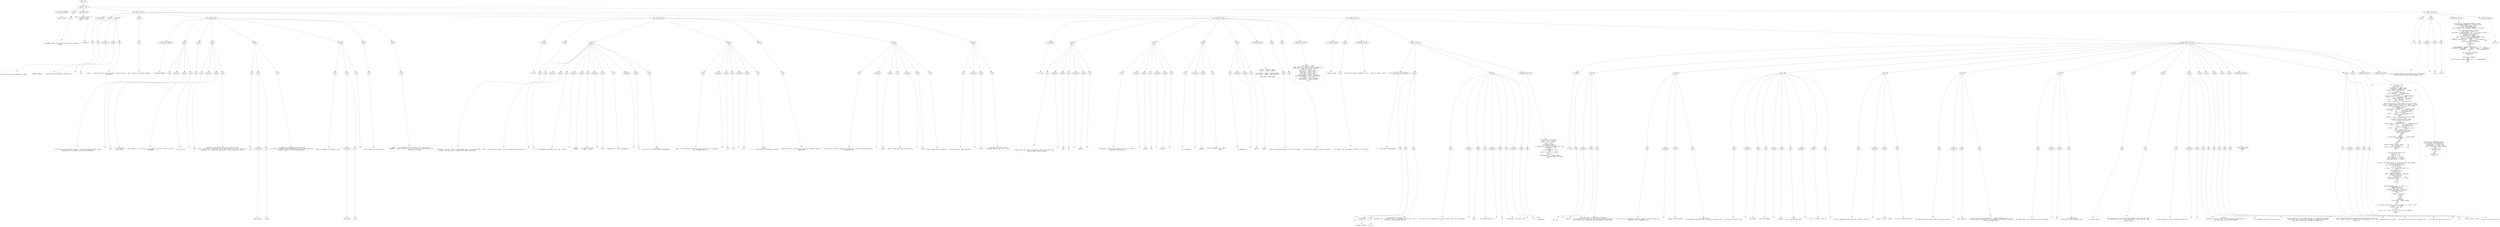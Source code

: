 digraph lpegNode {

node [fontname=Helvetica]
edge [style=dashed]

doc_0 [label="doc - 401"]


doc_0 -> { section_1}
{rank=same; section_1}

section_1 [label="section: 1-355"]


// END RANK doc_0

section_1 -> { header_2 prose_3 codeblock_4 section_5 section_6}
{rank=same; header_2 prose_3 codeblock_4 section_5 section_6}

header_2 [label="1 : Grammar Module"]

prose_3 [label="prose"]

codeblock_4 [label="code block 6-10"]

section_5 [label="section: 13-120"]

section_6 [label="section: 356-401"]


// END RANK section_1

header_2 -> leaf_7
leaf_7  [color=Gray,shape=rectangle,fontname=Inconsolata,label="* Grammar Module"]
// END RANK header_2

prose_3 -> { raw_8}
{rank=same; raw_8}

raw_8 [label="raw"]


// END RANK prose_3

raw_8 -> leaf_9
leaf_9  [color=Gray,shape=rectangle,fontname=Inconsolata,label="

  The grammar module returns one function, which generates
a grammar.
"]
// END RANK raw_8

codeblock_4 -> leaf_10
leaf_10  [color=Gray,shape=rectangle,fontname=Inconsolata,label="local s = require \"status\" ()
s.verbose = false
s.angry   = false"]
// END RANK codeblock_4

section_5 -> { header_11 prose_12 prose_13 prose_14 section_15 section_16 section_17 section_18}
{rank=same; header_11 prose_12 prose_13 prose_14 section_15 section_16 section_17 section_18}

header_11 [label="2 : Parameters"]

prose_12 [label="prose"]

prose_13 [label="prose"]

prose_14 [label="prose"]

section_15 [label="section: 24-49"]

section_16 [label="section: 50-74"]

section_17 [label="section: 75-120"]

section_18 [label="section: 121-161"]


// END RANK section_5

header_11 -> leaf_19
leaf_19  [color=Gray,shape=rectangle,fontname=Inconsolata,label="** Parameters"]
// END RANK header_11

prose_12 -> { raw_20}
{rank=same; raw_20}

raw_20 [label="raw"]


// END RANK prose_12

raw_20 -> leaf_21
leaf_21  [color=Gray,shape=rectangle,fontname=Inconsolata,label="

This function takes two parameters, namely:
"]
// END RANK raw_20

prose_13 -> { raw_22 prespace_23 literal_24 raw_25}
{rank=same; raw_22 prespace_23 literal_24 raw_25}

raw_22 [label="raw"]

prespace_23 [label="prespace"]

literal_24 [label="literal"]

raw_25 [label="raw"]


// END RANK prose_13

raw_22 -> leaf_26
leaf_26  [color=Gray,shape=rectangle,fontname=Inconsolata,label="
  - grammar_template :  A function with one parameter, which must be"]
// END RANK raw_22

prespace_23 -> leaf_27
leaf_27  [color=Gray,shape=rectangle,fontname=Inconsolata,label=" "]
// END RANK prespace_23

literal_24 -> leaf_28
leaf_28  [color=Gray,shape=rectangle,fontname=Inconsolata,label="_ENV"]
// END RANK literal_24

raw_25 -> leaf_29
leaf_29  [color=Gray,shape=rectangle,fontname=Inconsolata,label=".
  - metas :  A map with keys of string and values of Node subclass
             constructors.
"]
// END RANK raw_25

prose_14 -> { raw_30}
{rank=same; raw_30}

raw_30 [label="raw"]


// END RANK prose_14

raw_30 -> leaf_31
leaf_31  [color=Gray,shape=rectangle,fontname=Inconsolata,label="
Both of these are reasonably complex.

"]
// END RANK raw_30

section_15 -> { header_32 prose_33 prose_34 prose_35 prose_36 prose_37 prose_38 prose_39}
{rank=same; header_32 prose_33 prose_34 prose_35 prose_36 prose_37 prose_38 prose_39}

header_32 [label="3 : grammar_template"]

prose_33 [label="prose"]

prose_34 [label="prose"]

prose_35 [label="prose"]

prose_36 [label="prose"]

prose_37 [label="prose"]

prose_38 [label="prose"]

prose_39 [label="prose"]


// END RANK section_15

header_32 -> leaf_40
leaf_40  [color=Gray,shape=rectangle,fontname=Inconsolata,label="*** grammar_template"]
// END RANK header_32

prose_33 -> { raw_41 prespace_42 literal_43 raw_44}
{rank=same; raw_41 prespace_42 literal_43 raw_44}

raw_41 [label="raw"]

prespace_42 [label="prespace"]

literal_43 [label="literal"]

raw_44 [label="raw"]


// END RANK prose_33

raw_41 -> leaf_45
leaf_45  [color=Gray,shape=rectangle,fontname=Inconsolata,label="

  The internal function @define creates a custom environment variable, neatly
sidestepping lua's pedantic insistance on prepending"]
// END RANK raw_41

prespace_42 -> leaf_46
leaf_46  [color=Gray,shape=rectangle,fontname=Inconsolata,label=" "]
// END RANK prespace_42

literal_43 -> leaf_47
leaf_47  [color=Gray,shape=rectangle,fontname=Inconsolata,label="local"]
// END RANK literal_43

raw_44 -> leaf_48
leaf_48  [color=Gray,shape=rectangle,fontname=Inconsolata,label=" to all values of
significance.
"]
// END RANK raw_44

prose_34 -> { raw_49}
{rank=same; raw_49}

raw_49 [label="raw"]


// END RANK prose_34

raw_49 -> leaf_50
leaf_50  [color=Gray,shape=rectangle,fontname=Inconsolata,label="
More relevantly, it constructs a full grammar, which will return a table of
type Node.
"]
// END RANK raw_49

prose_35 -> { raw_51 prespace_52 literal_53 raw_54}
{rank=same; raw_51 prespace_52 literal_53 raw_54}

raw_51 [label="raw"]

prespace_52 [label="prespace"]

literal_53 [label="literal"]

raw_54 [label="raw"]


// END RANK prose_35

raw_51 -> leaf_55
leaf_55  [color=Gray,shape=rectangle,fontname=Inconsolata,label="
If you stick to"]
// END RANK raw_51

prespace_52 -> leaf_56
leaf_56  [color=Gray,shape=rectangle,fontname=Inconsolata,label=" "]
// END RANK prespace_52

literal_53 -> leaf_57
leaf_57  [color=Gray,shape=rectangle,fontname=Inconsolata,label="lpeg"]
// END RANK literal_53

raw_54 -> leaf_58
leaf_58  [color=Gray,shape=rectangle,fontname=Inconsolata,label=" patterns, as you should, all array values will be of
Node.  Captures will interpolate various other sorts of Lua values, which will
induce halting in some places and silently corrupt execution in others.
"]
// END RANK raw_54

prose_36 -> { raw_59 link_60 raw_61}
{rank=same; raw_59 link_60 raw_61}

raw_59 [label="raw"]

link_60 [label="link"]

raw_61 [label="raw"]


// END RANK prose_36

raw_59 -> leaf_62
leaf_62  [color=Gray,shape=rectangle,fontname=Inconsolata,label="
The "]
// END RANK raw_59

link_60 -> { anchortext_63 url_64}
{rank=same; anchortext_63 url_64}

anchortext_63 [label="anchortext"]

url_64 [label="url"]


// END RANK link_60

anchortext_63 -> leaf_65
leaf_65  [color=Gray,shape=rectangle,fontname=Inconsolata,label="elpatt module"]
// END RANK anchortext_63

url_64 -> leaf_66
leaf_66  [color=Gray,shape=rectangle,fontname=Inconsolata,label="./elpatt"]
// END RANK url_64

raw_61 -> leaf_67
leaf_67  [color=Gray,shape=rectangle,fontname=Inconsolata,label=" is intended to provide those patterns which
are allowed in Grammars, while expanding the scope of some favorites to
properly respect utf-8 and otherwise behave.
"]
// END RANK raw_61

prose_37 -> { raw_68 link_69 raw_70}
{rank=same; raw_68 link_69 raw_70}

raw_68 [label="raw"]

link_69 [label="link"]

raw_70 [label="raw"]


// END RANK prose_37

raw_68 -> leaf_71
leaf_71  [color=Gray,shape=rectangle,fontname=Inconsolata,label="
There are examples of the format in the "]
// END RANK raw_68

link_69 -> { anchortext_72 url_73}
{rank=same; anchortext_72 url_73}

anchortext_72 [label="anchortext"]

url_73 [label="url"]


// END RANK link_69

anchortext_72 -> leaf_74
leaf_74  [color=Gray,shape=rectangle,fontname=Inconsolata,label="spec module"]
// END RANK anchortext_72

url_73 -> leaf_75
leaf_75  [color=Gray,shape=rectangle,fontname=Inconsolata,label="./spec"]
// END RANK url_73

raw_70 -> leaf_76
leaf_76  [color=Gray,shape=rectangle,fontname=Inconsolata,label=".
"]
// END RANK raw_70

prose_38 -> { raw_77}
{rank=same; raw_77}

raw_77 [label="raw"]


// END RANK prose_38

raw_77 -> leaf_78
leaf_78  [color=Gray,shape=rectangle,fontname=Inconsolata,label="
Also included are two functions:
"]
// END RANK raw_77

prose_39 -> { raw_79}
{rank=same; raw_79}

raw_79 [label="raw"]


// END RANK prose_39

raw_79 -> leaf_80
leaf_80  [color=Gray,shape=rectangle,fontname=Inconsolata,label="
  -  START :  a string which must be the same as the starting rule.
  -  SUPPRESS :  either a string or an array of strings. These rules will be
                 removed from the Node.

"]
// END RANK raw_79

section_16 -> { header_81 prose_82 prose_83 prose_84 prose_85 prose_86 prose_87}
{rank=same; header_81 prose_82 prose_83 prose_84 prose_85 prose_86 prose_87}

header_81 [label="3 : metas"]

prose_82 [label="prose"]

prose_83 [label="prose"]

prose_84 [label="prose"]

prose_85 [label="prose"]

prose_86 [label="prose"]

prose_87 [label="prose"]


// END RANK section_16

header_81 -> leaf_88
leaf_88  [color=Gray,shape=rectangle,fontname=Inconsolata,label="*** metas"]
// END RANK header_81

prose_82 -> { raw_89}
{rank=same; raw_89}

raw_89 [label="raw"]


// END RANK prose_82

raw_89 -> leaf_90
leaf_90  [color=Gray,shape=rectangle,fontname=Inconsolata,label="

  By default a node will inherit from the Node class.  If you want custom
behavior, you must pass in a table of metatable constructors.
"]
// END RANK raw_89

prose_83 -> { raw_91 prespace_92 literal_93 raw_94 prespace_95 literal_96 raw_97 prespace_98 literal_99 raw_100 prespace_101 literal_102 raw_103}
{rank=same; raw_91 prespace_92 literal_93 raw_94 prespace_95 literal_96 raw_97 prespace_98 literal_99 raw_100 prespace_101 literal_102 raw_103}

raw_91 [label="raw"]

prespace_92 [label="prespace"]

literal_93 [label="literal"]

raw_94 [label="raw"]

prespace_95 [label="prespace"]

literal_96 [label="literal"]

raw_97 [label="raw"]

prespace_98 [label="prespace"]

literal_99 [label="literal"]

raw_100 [label="raw"]

prespace_101 [label="prespace"]

literal_102 [label="literal"]

raw_103 [label="raw"]


// END RANK prose_83

raw_91 -> leaf_104
leaf_104  [color=Gray,shape=rectangle,fontname=Inconsolata,label="
That's a fairly specific beast.  Any rule defined above will have an"]
// END RANK raw_91

prespace_92 -> leaf_105
leaf_105  [color=Gray,shape=rectangle,fontname=Inconsolata,label=" "]
// END RANK prespace_92

literal_93 -> leaf_106
leaf_106  [color=Gray,shape=rectangle,fontname=Inconsolata,label="id"]
// END RANK literal_93

raw_94 -> leaf_107
leaf_107  [color=Gray,shape=rectangle,fontname=Inconsolata,label="
corresonding to the name of the rule.  Unless"]
// END RANK raw_94

prespace_95 -> leaf_108
leaf_108  [color=Gray,shape=rectangle,fontname=Inconsolata,label=" "]
// END RANK prespace_95

literal_96 -> leaf_109
leaf_109  [color=Gray,shape=rectangle,fontname=Inconsolata,label="SUPPRESS"]
// END RANK literal_96

raw_97 -> leaf_110
leaf_110  [color=Gray,shape=rectangle,fontname=Inconsolata,label="ed, this will become
a Node.  If the"]
// END RANK raw_97

prespace_98 -> leaf_111
leaf_111  [color=Gray,shape=rectangle,fontname=Inconsolata,label=" "]
// END RANK prespace_98

literal_99 -> leaf_112
leaf_112  [color=Gray,shape=rectangle,fontname=Inconsolata,label="metas"]
// END RANK literal_99

raw_100 -> leaf_113
leaf_113  [color=Gray,shape=rectangle,fontname=Inconsolata,label=" parameter has a key corresponding to"]
// END RANK raw_100

prespace_101 -> leaf_114
leaf_114  [color=Gray,shape=rectangle,fontname=Inconsolata,label=" "]
// END RANK prespace_101

literal_102 -> leaf_115
leaf_115  [color=Gray,shape=rectangle,fontname=Inconsolata,label="id"]
// END RANK literal_102

raw_103 -> leaf_116
leaf_116  [color=Gray,shape=rectangle,fontname=Inconsolata,label=", then it
must return a function taking two parameters:
"]
// END RANK raw_103

prose_84 -> { raw_117 prespace_118 literal_119 raw_120 prespace_121 literal_122 raw_123}
{rank=same; raw_117 prespace_118 literal_119 raw_120 prespace_121 literal_122 raw_123}

raw_117 [label="raw"]

prespace_118 [label="prespace"]

literal_119 [label="literal"]

raw_120 [label="raw"]

prespace_121 [label="prespace"]

literal_122 [label="literal"]

raw_123 [label="raw"]


// END RANK prose_84

raw_117 -> leaf_124
leaf_124  [color=Gray,shape=rectangle,fontname=Inconsolata,label="
   - node :  The node under construction, which under normal circumstances
             will already have the"]
// END RANK raw_117

prespace_118 -> leaf_125
leaf_125  [color=Gray,shape=rectangle,fontname=Inconsolata,label=" "]
// END RANK prespace_118

literal_119 -> leaf_126
leaf_126  [color=Gray,shape=rectangle,fontname=Inconsolata,label="first"]
// END RANK literal_119

raw_120 -> leaf_127
leaf_127  [color=Gray,shape=rectangle,fontname=Inconsolata,label=" and"]
// END RANK raw_120

prespace_121 -> leaf_128
leaf_128  [color=Gray,shape=rectangle,fontname=Inconsolata,label=" "]
// END RANK prespace_121

literal_122 -> leaf_129
leaf_129  [color=Gray,shape=rectangle,fontname=Inconsolata,label="last"]
// END RANK literal_122

raw_123 -> leaf_130
leaf_130  [color=Gray,shape=rectangle,fontname=Inconsolata,label=" fields.
   - str  :  The entire str the grammar is parsing.
"]
// END RANK raw_123

prose_85 -> { raw_131}
{rank=same; raw_131}

raw_131 [label="raw"]


// END RANK prose_85

raw_131 -> leaf_132
leaf_132  [color=Gray,shape=rectangle,fontname=Inconsolata,label="
Which must return that same node, decorated in whatever fashion is
appropriate.
"]
// END RANK raw_131

prose_86 -> { raw_133 prespace_134 literal_135 raw_136 prespace_137 literal_138 raw_139}
{rank=same; raw_133 prespace_134 literal_135 raw_136 prespace_137 literal_138 raw_139}

raw_133 [label="raw"]

prespace_134 [label="prespace"]

literal_135 [label="literal"]

raw_136 [label="raw"]

prespace_137 [label="prespace"]

literal_138 [label="literal"]

raw_139 [label="raw"]


// END RANK prose_86

raw_133 -> leaf_140
leaf_140  [color=Gray,shape=rectangle,fontname=Inconsolata,label="
The node will not have a metatable at this point, and the function must attach
a metatable with"]
// END RANK raw_133

prespace_134 -> leaf_141
leaf_141  [color=Gray,shape=rectangle,fontname=Inconsolata,label=" "]
// END RANK prespace_134

literal_135 -> leaf_142
leaf_142  [color=Gray,shape=rectangle,fontname=Inconsolata,label="__index"]
// END RANK literal_135

raw_136 -> leaf_143
leaf_143  [color=Gray,shape=rectangle,fontname=Inconsolata,label=" equal to some table which itself has the"]
// END RANK raw_136

prespace_137 -> leaf_144
leaf_144  [color=Gray,shape=rectangle,fontname=Inconsolata,label=" "]
// END RANK prespace_137

literal_138 -> leaf_145
leaf_145  [color=Gray,shape=rectangle,fontname=Inconsolata,label="__index"]
// END RANK literal_138

raw_139 -> leaf_146
leaf_146  [color=Gray,shape=rectangle,fontname=Inconsolata,label="
Node as some recursive backstop.
"]
// END RANK raw_139

prose_87 -> { raw_147 prespace_148 italic_149 raw_150}
{rank=same; raw_147 prespace_148 italic_149 raw_150}

raw_147 [label="raw"]

prespace_148 [label="prespace"]

italic_149 [label="italic"]

raw_150 [label="raw"]


// END RANK prose_87

raw_147 -> leaf_151
leaf_151  [color=Gray,shape=rectangle,fontname=Inconsolata,label="
You might say the return value must"]
// END RANK raw_147

prespace_148 -> leaf_152
leaf_152  [color=Gray,shape=rectangle,fontname=Inconsolata,label=" "]
// END RANK prespace_148

italic_149 -> leaf_153
leaf_153  [color=Gray,shape=rectangle,fontname=Inconsolata,label="inherit"]
// END RANK italic_149

raw_150 -> leaf_154
leaf_154  [color=Gray,shape=rectangle,fontname=Inconsolata,label=" from Node, if we were using
a language that did that sort of thing.

"]
// END RANK raw_150

section_17 -> { header_155 prose_156 prose_157 prose_158 prose_159 codeblock_160 prose_161 prose_162 codeblock_163}
{rank=same; header_155 prose_156 prose_157 prose_158 prose_159 codeblock_160 prose_161 prose_162 codeblock_163}

header_155 [label="3 : includes"]

prose_156 [label="prose"]

prose_157 [label="prose"]

prose_158 [label="prose"]

prose_159 [label="prose"]

codeblock_160 [label="code block 89-97"]

prose_161 [label="prose"]

prose_162 [label="prose"]

codeblock_163 [label="code block 103-118"]


// END RANK section_17

header_155 -> leaf_164
leaf_164  [color=Gray,shape=rectangle,fontname=Inconsolata,label="*** includes"]
// END RANK header_155

prose_156 -> { raw_165 prespace_166 literal_167 raw_168 prespace_169 literal_170 raw_171}
{rank=same; raw_165 prespace_166 literal_167 raw_168 prespace_169 literal_170 raw_171}

raw_165 [label="raw"]

prespace_166 [label="prespace"]

literal_167 [label="literal"]

raw_168 [label="raw"]

prespace_169 [label="prespace"]

literal_170 [label="literal"]

raw_171 [label="raw"]


// END RANK prose_156

raw_165 -> leaf_172
leaf_172  [color=Gray,shape=rectangle,fontname=Inconsolata,label="


- [ ] #todo  Note the require strings below, which prevent this from
             being a usable library, because"]
// END RANK raw_165

prespace_166 -> leaf_173
leaf_173  [color=Gray,shape=rectangle,fontname=Inconsolata,label=" "]
// END RANK prespace_166

literal_167 -> leaf_174
leaf_174  [color=Gray,shape=rectangle,fontname=Inconsolata,label="node"]
// END RANK literal_167

raw_168 -> leaf_175
leaf_175  [color=Gray,shape=rectangle,fontname=Inconsolata,label=" not"]
// END RANK raw_168

prespace_169 -> leaf_176
leaf_176  [color=Gray,shape=rectangle,fontname=Inconsolata,label=" "]
// END RANK prespace_169

literal_170 -> leaf_177
leaf_177  [color=Gray,shape=rectangle,fontname=Inconsolata,label="lpegnode"]
// END RANK literal_170

raw_171 -> leaf_178
leaf_178  [color=Gray,shape=rectangle,fontname=Inconsolata,label=".
"]
// END RANK raw_171

prose_157 -> { raw_179 prespace_180 literal_181 raw_182 prespace_183 literal_184 raw_185}
{rank=same; raw_179 prespace_180 literal_181 raw_182 prespace_183 literal_184 raw_185}

raw_179 [label="raw"]

prespace_180 [label="prespace"]

literal_181 [label="literal"]

raw_182 [label="raw"]

prespace_183 [label="prespace"]

literal_184 [label="literal"]

raw_185 [label="raw"]


// END RANK prose_157

raw_179 -> leaf_186
leaf_186  [color=Gray,shape=rectangle,fontname=Inconsolata,label="
             The problem is almost a philosophical one, and it's what I'm
             setting out to solve with"]
// END RANK raw_179

prespace_180 -> leaf_187
leaf_187  [color=Gray,shape=rectangle,fontname=Inconsolata,label=" "]
// END RANK prespace_180

literal_181 -> leaf_188
leaf_188  [color=Gray,shape=rectangle,fontname=Inconsolata,label="bridge"]
// END RANK literal_181

raw_182 -> leaf_189
leaf_189  [color=Gray,shape=rectangle,fontname=Inconsolata,label=" and"]
// END RANK raw_182

prespace_183 -> leaf_190
leaf_190  [color=Gray,shape=rectangle,fontname=Inconsolata,label=" "]
// END RANK prespace_183

literal_184 -> leaf_191
leaf_191  [color=Gray,shape=rectangle,fontname=Inconsolata,label="manifest"]
// END RANK literal_184

raw_185 -> leaf_192
leaf_192  [color=Gray,shape=rectangle,fontname=Inconsolata,label=".
"]
// END RANK raw_185

prose_158 -> { raw_193 prespace_194 literal_195 raw_196}
{rank=same; raw_193 prespace_194 literal_195 raw_196}

raw_193 [label="raw"]

prespace_194 [label="prespace"]

literal_195 [label="literal"]

raw_196 [label="raw"]


// END RANK prose_158

raw_193 -> leaf_197
leaf_197  [color=Gray,shape=rectangle,fontname=Inconsolata,label="
             In the meantime,"]
// END RANK raw_193

prespace_194 -> leaf_198
leaf_198  [color=Gray,shape=rectangle,fontname=Inconsolata,label=" "]
// END RANK prespace_194

literal_195 -> leaf_199
leaf_199  [color=Gray,shape=rectangle,fontname=Inconsolata,label="lpegnode"]
// END RANK literal_195

raw_196 -> leaf_200
leaf_200  [color=Gray,shape=rectangle,fontname=Inconsolata,label=" has one consumer. Let's keep it
             happy.
"]
// END RANK raw_196

prose_159 -> { raw_201 prespace_202 literal_203 raw_204}
{rank=same; raw_201 prespace_202 literal_203 raw_204}

raw_201 [label="raw"]

prespace_202 [label="prespace"]

literal_203 [label="literal"]

raw_204 [label="raw"]


// END RANK prose_159

raw_201 -> leaf_205
leaf_205  [color=Gray,shape=rectangle,fontname=Inconsolata,label="
             I'm renaming it"]
// END RANK raw_201

prespace_202 -> leaf_206
leaf_206  [color=Gray,shape=rectangle,fontname=Inconsolata,label=" "]
// END RANK prespace_202

literal_203 -> leaf_207
leaf_207  [color=Gray,shape=rectangle,fontname=Inconsolata,label="espalier"]
// END RANK literal_203

raw_204 -> leaf_208
leaf_208  [color=Gray,shape=rectangle,fontname=Inconsolata,label=" anyway.
"]
// END RANK raw_204

codeblock_160 -> leaf_209
leaf_209  [color=Gray,shape=rectangle,fontname=Inconsolata,label="local L = require \"lpeg\"
local a = require \"anterm\"

local Node = require \"espalier/node\"
local elpatt = require \"espalier/elpatt\"

local DROP = elpatt.DROP"]
// END RANK codeblock_160

prose_161 -> { raw_210}
{rank=same; raw_210}

raw_210 [label="raw"]


// END RANK prose_161

raw_210 -> leaf_211
leaf_211  [color=Gray,shape=rectangle,fontname=Inconsolata,label="
I like the dedication shown in this style of import.
"]
// END RANK raw_210

prose_162 -> { raw_212}
{rank=same; raw_212}

raw_212 [label="raw"]


// END RANK prose_162

raw_212 -> leaf_213
leaf_213  [color=Gray,shape=rectangle,fontname=Inconsolata,label="
It's the kind of thing I'd like to automate.
"]
// END RANK raw_212

codeblock_163 -> leaf_214
leaf_214  [color=Gray,shape=rectangle,fontname=Inconsolata,label="local assert = assert
local string, io = assert( string ), assert( io )
local VER = string.sub( assert( _VERSION ), -4 )
local _G = assert( _G )
local error = assert( error )
local pairs = assert( pairs )
local next = assert( next )
local type = assert( type )
local tostring = assert( tostring )
local setmetatable = assert( setmetatable )
if VER == \" 5.1\" then
   local setfenv = assert( setfenv )
   local getfenv = assert( getfenv )
end"]
// END RANK codeblock_163

section_18 -> { header_215 prose_216 codeblock_217 section_218 section_219}
{rank=same; header_215 prose_216 codeblock_217 section_218 section_219}

header_215 [label="3 : make_ast_node"]

prose_216 [label="prose"]

codeblock_217 [label="code block 126-128"]

section_218 [label="section: 131-161"]

section_219 [label="section: 162-355"]


// END RANK section_18

header_215 -> leaf_220
leaf_220  [color=Gray,shape=rectangle,fontname=Inconsolata,label="*** make_ast_node"]
// END RANK header_215

prose_216 -> { raw_221}
{rank=same; raw_221}

raw_221 [label="raw"]


// END RANK prose_216

raw_221 -> leaf_222
leaf_222  [color=Gray,shape=rectangle,fontname=Inconsolata,label="

  This takes a lot of parameters and does a lot of things.

"]
// END RANK raw_221

codeblock_217 -> leaf_223
leaf_223  [color=Gray,shape=rectangle,fontname=Inconsolata,label="local function make_ast_node(id, first, t, last, str, metas, offset)"]
// END RANK codeblock_217

section_218 -> { header_224 prose_225 prose_226 codeblock_227}
{rank=same; header_224 prose_225 prose_226 codeblock_227}

header_224 [label="4 : setup values and metatables"]

prose_225 [label="prose"]

prose_226 [label="prose"]

codeblock_227 [label="code block 141-159"]


// END RANK section_218

header_224 -> leaf_228
leaf_228  [color=Gray,shape=rectangle,fontname=Inconsolata,label="**** setup values and metatables"]
// END RANK header_224

prose_225 -> { raw_229 link_230 raw_231}
{rank=same; raw_229 link_230 raw_231}

raw_229 [label="raw"]

link_230 [label="link"]

raw_231 [label="raw"]


// END RANK prose_225

raw_229 -> leaf_232
leaf_232  [color=Gray,shape=rectangle,fontname=Inconsolata,label="

  As "]
// END RANK raw_229

link_230 -> { anchortext_233 url_234}
{rank=same; anchortext_233 url_234}

anchortext_233 [label="anchortext"]

url_234 [label="url"]


// END RANK link_230

anchortext_233 -> leaf_235
leaf_235  [color=Gray,shape=rectangle,fontname=Inconsolata,label="covered elsewhere"]
// END RANK anchortext_233

url_234 -> leaf_236
leaf_236  [color=Gray,shape=rectangle,fontname=Inconsolata,label="httk://"]
// END RANK url_234

raw_231 -> leaf_237
leaf_237  [color=Gray,shape=rectangle,fontname=Inconsolata,label=", we accept three varieties of
metatable verb.  An ordinary table is assigned; a table with __call is
called, as is an ordinary function.
"]
// END RANK raw_231

prose_226 -> { raw_238 prespace_239 literal_240 raw_241 prespace_242 literal_243 raw_244 prespace_245 literal_246 raw_247}
{rank=same; raw_238 prespace_239 literal_240 raw_241 prespace_242 literal_243 raw_244 prespace_245 literal_246 raw_247}

raw_238 [label="raw"]

prespace_239 [label="prespace"]

literal_240 [label="literal"]

raw_241 [label="raw"]

prespace_242 [label="prespace"]

literal_243 [label="literal"]

raw_244 [label="raw"]

prespace_245 [label="prespace"]

literal_246 [label="literal"]

raw_247 [label="raw"]


// END RANK prose_226

raw_238 -> leaf_248
leaf_248  [color=Gray,shape=rectangle,fontname=Inconsolata,label="
The latter two are expected to return the original table, now a descendent
of"]
// END RANK raw_238

prespace_239 -> leaf_249
leaf_249  [color=Gray,shape=rectangle,fontname=Inconsolata,label=" "]
// END RANK prespace_239

literal_240 -> leaf_250
leaf_250  [color=Gray,shape=rectangle,fontname=Inconsolata,label="Node"]
// END RANK literal_240

raw_241 -> leaf_251
leaf_251  [color=Gray,shape=rectangle,fontname=Inconsolata,label=".  This need not have an"]
// END RANK raw_241

prespace_242 -> leaf_252
leaf_252  [color=Gray,shape=rectangle,fontname=Inconsolata,label=" "]
// END RANK prespace_242

literal_243 -> leaf_253
leaf_253  [color=Gray,shape=rectangle,fontname=Inconsolata,label="id"]
// END RANK literal_243

raw_244 -> leaf_254
leaf_254  [color=Gray,shape=rectangle,fontname=Inconsolata,label=" field which is the same as the"]
// END RANK raw_244

prespace_245 -> leaf_255
leaf_255  [color=Gray,shape=rectangle,fontname=Inconsolata,label=" "]
// END RANK prespace_245

literal_246 -> leaf_256
leaf_256  [color=Gray,shape=rectangle,fontname=Inconsolata,label="id"]
// END RANK literal_246

raw_247 -> leaf_257
leaf_257  [color=Gray,shape=rectangle,fontname=Inconsolata,label="
parameter.
"]
// END RANK raw_247

codeblock_227 -> leaf_258
leaf_258  [color=Gray,shape=rectangle,fontname=Inconsolata,label="   local offset = offset or 0
   t.first = first + offset
   t.last  = last + offset - 1
   t.str   = str
   if metas[id] then
      local meta = metas[id]
      if type(meta) == \"function\" or meta.__call then
        t = metas[id](t, str)
      else
        t = setmetatable(t, meta)
      end
      assert(t.id, \"no id on Node\")
   else
      t.id = id
       setmetatable(t, {__index = Node,
                     __tostring = Node.toString})
   end"]
// END RANK codeblock_227

section_219 -> { header_259 prose_260 prose_261 prose_262 prose_263 prose_264 prose_265 prose_266 prose_267 prose_268 prose_269 prose_270 prose_271 prose_272 prose_273 codeblock_274 prose_275 prose_276 codeblock_277 codeblock_278}
{rank=same; header_259 prose_260 prose_261 prose_262 prose_263 prose_264 prose_265 prose_266 prose_267 prose_268 prose_269 prose_270 prose_271 prose_272 prose_273 codeblock_274 prose_275 prose_276 codeblock_277 codeblock_278}

header_259 [label="4 : DROP"]

prose_260 [label="prose"]

prose_261 [label="prose"]

prose_262 [label="prose"]

prose_263 [label="prose"]

prose_264 [label="prose"]

prose_265 [label="prose"]

prose_266 [label="prose"]

prose_267 [label="prose"]

prose_268 [label="prose"]

prose_269 [label="prose"]

prose_270 [label="prose"]

prose_271 [label="prose"]

prose_272 [label="prose"]

prose_273 [label="prose"]

codeblock_274 [label="code block 210-214"]

prose_275 [label="prose"]

prose_276 [label="prose"]

codeblock_277 [label="code block 220-337"]

codeblock_278 [label="code block 339-353"]


// END RANK section_219

header_259 -> leaf_279
leaf_279  [color=Gray,shape=rectangle,fontname=Inconsolata,label="**** DROP"]
// END RANK header_259

prose_260 -> { raw_280 prespace_281 literal_282 raw_283}
{rank=same; raw_280 prespace_281 literal_282 raw_283}

raw_280 [label="raw"]

prespace_281 [label="prespace"]

literal_282 [label="literal"]

raw_283 [label="raw"]


// END RANK prose_260

raw_280 -> leaf_284
leaf_284  [color=Gray,shape=rectangle,fontname=Inconsolata,label="

  The rule"]
// END RANK raw_280

prespace_281 -> leaf_285
leaf_285  [color=Gray,shape=rectangle,fontname=Inconsolata,label=" "]
// END RANK prespace_281

literal_282 -> leaf_286
leaf_286  [color=Gray,shape=rectangle,fontname=Inconsolata,label="elpatt.D"]
// END RANK literal_282

raw_283 -> leaf_287
leaf_287  [color=Gray,shape=rectangle,fontname=Inconsolata,label=" causes the match to be dropped. In order for
this to give use the results we want, we must adjust the peer and
parent nodes while removing the captured element from the table.
"]
// END RANK raw_283

prose_261 -> { raw_288 prespace_289 literal_290 raw_291}
{rank=same; raw_288 prespace_289 literal_290 raw_291}

raw_288 [label="raw"]

prespace_289 [label="prespace"]

literal_290 [label="literal"]

raw_291 [label="raw"]


// END RANK prose_261

raw_288 -> leaf_292
leaf_292  [color=Gray,shape=rectangle,fontname=Inconsolata,label="
The use case is for eloquently expressed 'wrapper' patterns, which occur
frequently in real languages. In a"]
// END RANK raw_288

prespace_289 -> leaf_293
leaf_293  [color=Gray,shape=rectangle,fontname=Inconsolata,label=" "]
// END RANK prespace_289

literal_290 -> leaf_294
leaf_294  [color=Gray,shape=rectangle,fontname=Inconsolata,label="(typical lisp expression)"]
// END RANK literal_290

raw_291 -> leaf_295
leaf_295  [color=Gray,shape=rectangle,fontname=Inconsolata,label=" we don't need
the parentheses and would like our span not to include them.
"]
// END RANK raw_291

prose_262 -> { raw_296 prespace_297 literal_298 raw_299 prespace_300 literal_301 raw_302 prespace_303 literal_304 raw_305}
{rank=same; raw_296 prespace_297 literal_298 raw_299 prespace_300 literal_301 raw_302 prespace_303 literal_304 raw_305}

raw_296 [label="raw"]

prespace_297 [label="prespace"]

literal_298 [label="literal"]

raw_299 [label="raw"]

prespace_300 [label="prespace"]

literal_301 [label="literal"]

raw_302 [label="raw"]

prespace_303 [label="prespace"]

literal_304 [label="literal"]

raw_305 [label="raw"]


// END RANK prose_262

raw_296 -> leaf_306
leaf_306  [color=Gray,shape=rectangle,fontname=Inconsolata,label="
We could use a pattern like"]
// END RANK raw_296

prespace_297 -> leaf_307
leaf_307  [color=Gray,shape=rectangle,fontname=Inconsolata,label=" "]
// END RANK prespace_297

literal_298 -> leaf_308
leaf_308  [color=Gray,shape=rectangle,fontname=Inconsolata,label="V\"formwrap\""]
// END RANK literal_298

raw_299 -> leaf_309
leaf_309  [color=Gray,shape=rectangle,fontname=Inconsolata,label=" and then SUPPRESS"]
// END RANK raw_299

prespace_300 -> leaf_310
leaf_310  [color=Gray,shape=rectangle,fontname=Inconsolata,label=" "]
// END RANK prespace_300

literal_301 -> leaf_311
leaf_311  [color=Gray,shape=rectangle,fontname=Inconsolata,label="formwrap"]
// END RANK literal_301

raw_302 -> leaf_312
leaf_312  [color=Gray,shape=rectangle,fontname=Inconsolata,label=", but
this is less eloquent than"]
// END RANK raw_302

prespace_303 -> leaf_313
leaf_313  [color=Gray,shape=rectangle,fontname=Inconsolata,label=" "]
// END RANK prespace_303

literal_304 -> leaf_314
leaf_314  [color=Gray,shape=rectangle,fontname=Inconsolata,label="D(P\"(\") * V\"form\" *  D(P\")\")"]
// END RANK literal_304

raw_305 -> leaf_315
leaf_315  [color=Gray,shape=rectangle,fontname=Inconsolata,label=".
"]
// END RANK raw_305

prose_263 -> { raw_316 prespace_317 literal_318 raw_319}
{rank=same; raw_316 prespace_317 literal_318 raw_319}

raw_316 [label="raw"]

prespace_317 [label="prespace"]

literal_318 [label="literal"]

raw_319 [label="raw"]


// END RANK prose_263

raw_316 -> leaf_320
leaf_320  [color=Gray,shape=rectangle,fontname=Inconsolata,label="
Which is admittedly hard to look at.  We prefer the form"]
// END RANK raw_316

prespace_317 -> leaf_321
leaf_321  [color=Gray,shape=rectangle,fontname=Inconsolata,label=""]
// END RANK prespace_317

literal_318 -> leaf_322
leaf_322  [color=Gray,shape=rectangle,fontname=Inconsolata,label="D(pal) * V\"form\" * D(par)"]
// END RANK literal_318

raw_319 -> leaf_323
leaf_323  [color=Gray,shape=rectangle,fontname=Inconsolata,label=" for this reason among others.
"]
// END RANK raw_319

prose_264 -> { raw_324 prespace_325 literal_326 raw_327}
{rank=same; raw_324 prespace_325 literal_326 raw_327}

raw_324 [label="raw"]

prespace_325 [label="prespace"]

literal_326 [label="literal"]

raw_327 [label="raw"]


// END RANK prose_264

raw_324 -> leaf_328
leaf_328  [color=Gray,shape=rectangle,fontname=Inconsolata,label="
The algorithm moves from the right to the left, because"]
// END RANK raw_324

prespace_325 -> leaf_329
leaf_329  [color=Gray,shape=rectangle,fontname=Inconsolata,label=" "]
// END RANK prespace_325

literal_326 -> leaf_330
leaf_330  [color=Gray,shape=rectangle,fontname=Inconsolata,label="table.remove(t)"]
// END RANK literal_326

raw_327 -> leaf_331
leaf_331  [color=Gray,shape=rectangle,fontname=Inconsolata,label="
is O(1) so we can strip any amount of rightward droppage first.  It is
correspondingly more expensive to strip middle drops, and most expensive
to strip leftmost drops.
"]
// END RANK raw_327

prose_265 -> { raw_332 prespace_333 literal_334 raw_335}
{rank=same; raw_332 prespace_333 literal_334 raw_335}

raw_332 [label="raw"]

prespace_333 [label="prespace"]

literal_334 [label="literal"]

raw_335 [label="raw"]


// END RANK prose_265

raw_332 -> leaf_336
leaf_336  [color=Gray,shape=rectangle,fontname=Inconsolata,label="
More importantly, if we counted up, we'd be tracking"]
// END RANK raw_332

prespace_333 -> leaf_337
leaf_337  [color=Gray,shape=rectangle,fontname=Inconsolata,label=" "]
// END RANK prespace_333

literal_334 -> leaf_338
leaf_338  [color=Gray,shape=rectangle,fontname=Inconsolata,label="#t"]
// END RANK literal_334

raw_335 -> leaf_339
leaf_339  [color=Gray,shape=rectangle,fontname=Inconsolata,label=", a moving target.
Counting to 1 neatly prevents this.
"]
// END RANK raw_335

prose_266 -> { raw_340}
{rank=same; raw_340}

raw_340 [label="raw"]


// END RANK prose_266

raw_340 -> leaf_341
leaf_341  [color=Gray,shape=rectangle,fontname=Inconsolata,label="
   -  [ ] #Todo :Faster:
"]
// END RANK raw_340

prose_267 -> { raw_342}
{rank=same; raw_342}

raw_342 [label="raw"]


// END RANK prose_267

raw_342 -> leaf_343
leaf_343  [color=Gray,shape=rectangle,fontname=Inconsolata,label="
     -  This algorithm, as we discussed, goes quadratic toward the left side.
        The correct way to go is if we see any drop, flip a dirty bit, and
        compact upward.
"]
// END RANK raw_342

prose_268 -> { raw_344 prespace_345 literal_346 raw_347}
{rank=same; raw_344 prespace_345 literal_346 raw_347}

raw_344 [label="raw"]

prespace_345 [label="prespace"]

literal_346 [label="literal"]

raw_347 [label="raw"]


// END RANK prose_268

raw_344 -> leaf_348
leaf_348  [color=Gray,shape=rectangle,fontname=Inconsolata,label="
     -  More to the point, the mere inclusion of this much"]
// END RANK raw_344

prespace_345 -> leaf_349
leaf_349  [color=Gray,shape=rectangle,fontname=Inconsolata,label=" "]
// END RANK prespace_345

literal_346 -> leaf_350
leaf_350  [color=Gray,shape=rectangle,fontname=Inconsolata,label="s:"]
// END RANK literal_346

raw_347 -> leaf_351
leaf_351  [color=Gray,shape=rectangle,fontname=Inconsolata,label=" slows the
        algorithm to an utter crawl. The concatenations happen anyway, to
        pass the string into the status module.
"]
// END RANK raw_347

prose_269 -> { raw_352}
{rank=same; raw_352}

raw_352 [label="raw"]


// END RANK prose_269

raw_352 -> leaf_353
leaf_353  [color=Gray,shape=rectangle,fontname=Inconsolata,label="
        This is probably 10x the cost in real work.
"]
// END RANK raw_352

prose_270 -> { raw_354}
{rank=same; raw_354}

raw_354 [label="raw"]


// END RANK prose_270

raw_354 -> leaf_355
leaf_355  [color=Gray,shape=rectangle,fontname=Inconsolata,label="
        Why am I doing it in such a dumb way? This is a literate programming
        environment, and I'm building a language with templates and macros
        and other useful access to state at compile time.
"]
// END RANK raw_354

prose_271 -> { raw_356}
{rank=same; raw_356}

raw_356 [label="raw"]


// END RANK prose_271

raw_356 -> leaf_357
leaf_357  [color=Gray,shape=rectangle,fontname=Inconsolata,label="
        That's two ways to remove the verbosity and other printfs when they
        aren't wanted.  Better to simulate the correct behavior until I can
        provide it.
"]
// END RANK raw_356

prose_272 -> { raw_358}
{rank=same; raw_358}

raw_358 [label="raw"]


// END RANK prose_272

raw_358 -> leaf_359
leaf_359  [color=Gray,shape=rectangle,fontname=Inconsolata,label="
anyway back to our program
"]
// END RANK raw_358

prose_273 -> { raw_360}
{rank=same; raw_360}

raw_360 [label="raw"]


// END RANK prose_273

raw_360 -> leaf_361
leaf_361  [color=Gray,shape=rectangle,fontname=Inconsolata,label="
The parent of the first node is always itself:
"]
// END RANK raw_360

codeblock_274 -> leaf_362
leaf_362  [color=Gray,shape=rectangle,fontname=Inconsolata,label="   if not t.parent then
      t.parent = t
   end"]
// END RANK codeblock_274

prose_275 -> { raw_363 prespace_364 literal_365 raw_366}
{rank=same; raw_363 prespace_364 literal_365 raw_366}

raw_363 [label="raw"]

prespace_364 [label="prespace"]

literal_365 [label="literal"]

raw_366 [label="raw"]


// END RANK prose_275

raw_363 -> leaf_367
leaf_367  [color=Gray,shape=rectangle,fontname=Inconsolata,label="
This means the special case isn't a"]
// END RANK raw_363

prespace_364 -> leaf_368
leaf_368  [color=Gray,shape=rectangle,fontname=Inconsolata,label=" "]
// END RANK prespace_364

literal_365 -> leaf_369
leaf_369  [color=Gray,shape=rectangle,fontname=Inconsolata,label="nil"]
// END RANK literal_365

raw_366 -> leaf_370
leaf_370  [color=Gray,shape=rectangle,fontname=Inconsolata,label=", which I think is better.
"]
// END RANK raw_366

prose_276 -> { raw_371}
{rank=same; raw_371}

raw_371 [label="raw"]


// END RANK prose_276

raw_371 -> leaf_372
leaf_372  [color=Gray,shape=rectangle,fontname=Inconsolata,label="
Now we iterate the children
"]
// END RANK raw_371

codeblock_277 -> leaf_373
leaf_373  [color=Gray,shape=rectangle,fontname=Inconsolata,label="   for i = #t, 1, -1 do
      t[i].parent = t
      local cap = t[i]
      if type(cap) ~= \"table\" then
         s:complain(\"CAPTURE ISSUE\",
                    \"type of capture subgroup is \" .. type(v) .. \"\\n\")
      end
      if cap.DROP == DROP then
         s:verb(\"drops in \" .. a.bright(t.id))
         if i == #t then
            s:verb(a.red(\"rightmost\") .. \" remaining node\")
            s:verb(\"  t.$: \" .. tostring(t.last) .. \" Δ: \"
                   .. tostring(cap.last - cap.first))
            t.last = t.last - (cap.last - cap.first)
            table.remove(t)
            s:verb(\"  new t.$: \" .. tostring(t.last))
         else
            -- Here we may be either in the middle or at the leftmost
            -- margin.  Leftmost means either we're at index 1, or that
            -- all children to the left, down to 1, are all DROPs.
            local leftmost = (i == 1)
            if leftmost then
               s:verb(a.cyan(\"  leftmost\") .. \" remaining node\")
               s:verb(\"    t.^: \" .. tostring(t.first)
                      .. \" D.$: \" .. tostring(cap.last))
               t.first = cap.last
               s:verb(\"    new t.^: \" .. tostring(t.first))
               table.remove(t, 1)
            else
               leftmost = true -- provisionally since cap.DROP
               for j = i, 1, -1 do
                 leftmost = leftmost and t[j].DROP
                 if not leftmost then break end
               end
               if leftmost then
                  s:verb(a.cyan(\"  leftmost inner\") .. \" remaining node\")
                  s:verb(\"    t.^: \" .. tostring(t.first)
                         .. \" D.$: \" .. tostring(cap.last))
                  t.first = cap.last
                  s:verb(\"    new t.^: \" .. tostring(t.first))
                  for j = i, 1, -1 do
                     -- this is quadradic but correct
                     -- and easy to understand.
                     table.remove(t, j)
                     break
                  end
               else
                  s:verb(a.green(\"  middle\") .. \" node dropped\")
                  table.remove(t, i)
               end
            end
         end
      end
   end
   assert(t.isNode, \"failed isNode: \" .. id)
   assert(t.str)
   assert(t.parent, \"no parent on \" .. t.id)
   return t
end


-- localize the patterns we use
local Cp = L.Cp
local Cc = L.Cc
local Ct = L.Ct
local arg1_str = L.Carg(1)
local arg2_metas = L.Carg(2)
local arg3_offset = L.Carg(3)


-- setup an environment where you can easily define lpeg grammars
-- with lots of syntax sugar
local function define(func, g, e)
  g = g or {}
  if e == nil then
    e = VER == \" 5.1\" and getfenv(func) or _G
  end
  local suppressed = {}
  local env = {}
  local env_index = {
    START = function(name) g[1] = name end,
    SUPPRESS = function(...)
      suppressed = {}
      for i = 1, select('#', ...) do
        suppressed[select(i, ... )] = true
      end
    end,
    V = L.V,
    P = L.P,
  }

  setmetatable(env_index, { __index = e })
  setmetatable(env, {
    __index = env_index,
    __newindex = function( _, name, val )
      if suppressed[ name ] then
        g[ name ] = val
      else
        g[ name ] = (Cc(name)
              * Cp()
              * Ct(val)
              * Cp()
              * arg1_str
              * arg2_metas)
              * arg3_offset / make_ast_node
      end
    end
  })
  -- call passed function with custom environment (5.1- and 5.2-style)
  if VER == \" 5.1\" then
    setfenv( func, env )
  end
  func( env )
  assert( g[ 1 ] and g[ g[ 1 ] ], \"no start rule defined\" )
  return g
end"]
// END RANK codeblock_277

codeblock_278 -> leaf_374
leaf_374  [color=Gray,shape=rectangle,fontname=Inconsolata,label="local function refineMetas(metas)
  for id, meta in pairs(metas) do
    if type(meta) == \"table\" then
      if not meta[\"__tostring\"] then
        meta[\"__tostring\"] = Node.toString
      end
      if not meta.id then
        meta.id = id
      end
    end
  end
  return metas
end"]
// END RANK codeblock_278

section_6 -> { header_375 prose_376 codeblock_377 codeblock_378}
{rank=same; header_375 prose_376 codeblock_377 codeblock_378}

header_375 [label="2 : new"]

prose_376 [label="prose"]

codeblock_377 [label="code block 361-397"]

codeblock_378 [label="code block 399-401"]


// END RANK section_6

header_375 -> leaf_379
leaf_379  [color=Gray,shape=rectangle,fontname=Inconsolata,label="** new"]
// END RANK header_375

prose_376 -> { raw_380 prespace_381 literal_382 raw_383}
{rank=same; raw_380 prespace_381 literal_382 raw_383}

raw_380 [label="raw"]

prespace_381 [label="prespace"]

literal_382 [label="literal"]

raw_383 [label="raw"]


// END RANK prose_376

raw_380 -> leaf_384
leaf_384  [color=Gray,shape=rectangle,fontname=Inconsolata,label="

Given a grammar_template function and a set of metatables,
yield a parsing function and the grammar as an"]
// END RANK raw_380

prespace_381 -> leaf_385
leaf_385  [color=Gray,shape=rectangle,fontname=Inconsolata,label=" "]
// END RANK prespace_381

literal_382 -> leaf_386
leaf_386  [color=Gray,shape=rectangle,fontname=Inconsolata,label="lpeg"]
// END RANK literal_382

raw_383 -> leaf_387
leaf_387  [color=Gray,shape=rectangle,fontname=Inconsolata,label=" pattern.
"]
// END RANK raw_383

codeblock_377 -> leaf_388
leaf_388  [color=Gray,shape=rectangle,fontname=Inconsolata,label="local function new(grammar_template, metas)
  if type(grammar_template) == \"function\" then
    local metas = metas or {}
    metas = refineMetas(metas)
    local grammar = define(grammar_template, nil, metas)

    local function parse(str, offset)
      local offset = offset or 0
      local match = L.match(grammar, str, 1, str, metas, offset)
      local maybeErr = match:lastLeaf()
      if maybeErr.id then
        if maybeErr.id == \"ERROR\" then
          local line, col = match:linePos(maybeErr.first)
          local msg = maybeErr.msg or \"\"
          s:complain(\"Parsing Error\", \" line: \" .. tostring(line) .. \", \"
                     .. \"col: \" .. tostring(col) .. \". \" .. msg)
          return match, match:lastLeaf()
        else
          return match
        end
      else
          local maybeNode = maybeErr.isNode and \" is \" or \" isn't \"
          s:complain(\"No id on match\" .. \"match of type, \" .. type(match)
                    .. maybeNode .. \" a Node: \" .. tostring(maybeErr))
      end

      -- This would be a bad match.
      return match
    end

    return parse, grammar
  else
    s:halt(\"no way to build grammar out of \" .. type(template))
  end
end"]
// END RANK codeblock_377

codeblock_378 -> leaf_389
leaf_389  [color=Gray,shape=rectangle,fontname=Inconsolata,label="return new"]
// END RANK codeblock_378


}
